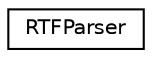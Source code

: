 digraph "类继承关系图"
{
  edge [fontname="Helvetica",fontsize="10",labelfontname="Helvetica",labelfontsize="10"];
  node [fontname="Helvetica",fontsize="10",shape=record];
  rankdir="LR";
  Node0 [label="RTFParser",height=0.2,width=0.4,color="black", fillcolor="white", style="filled",URL="$class_r_t_f_parser.html"];
}
